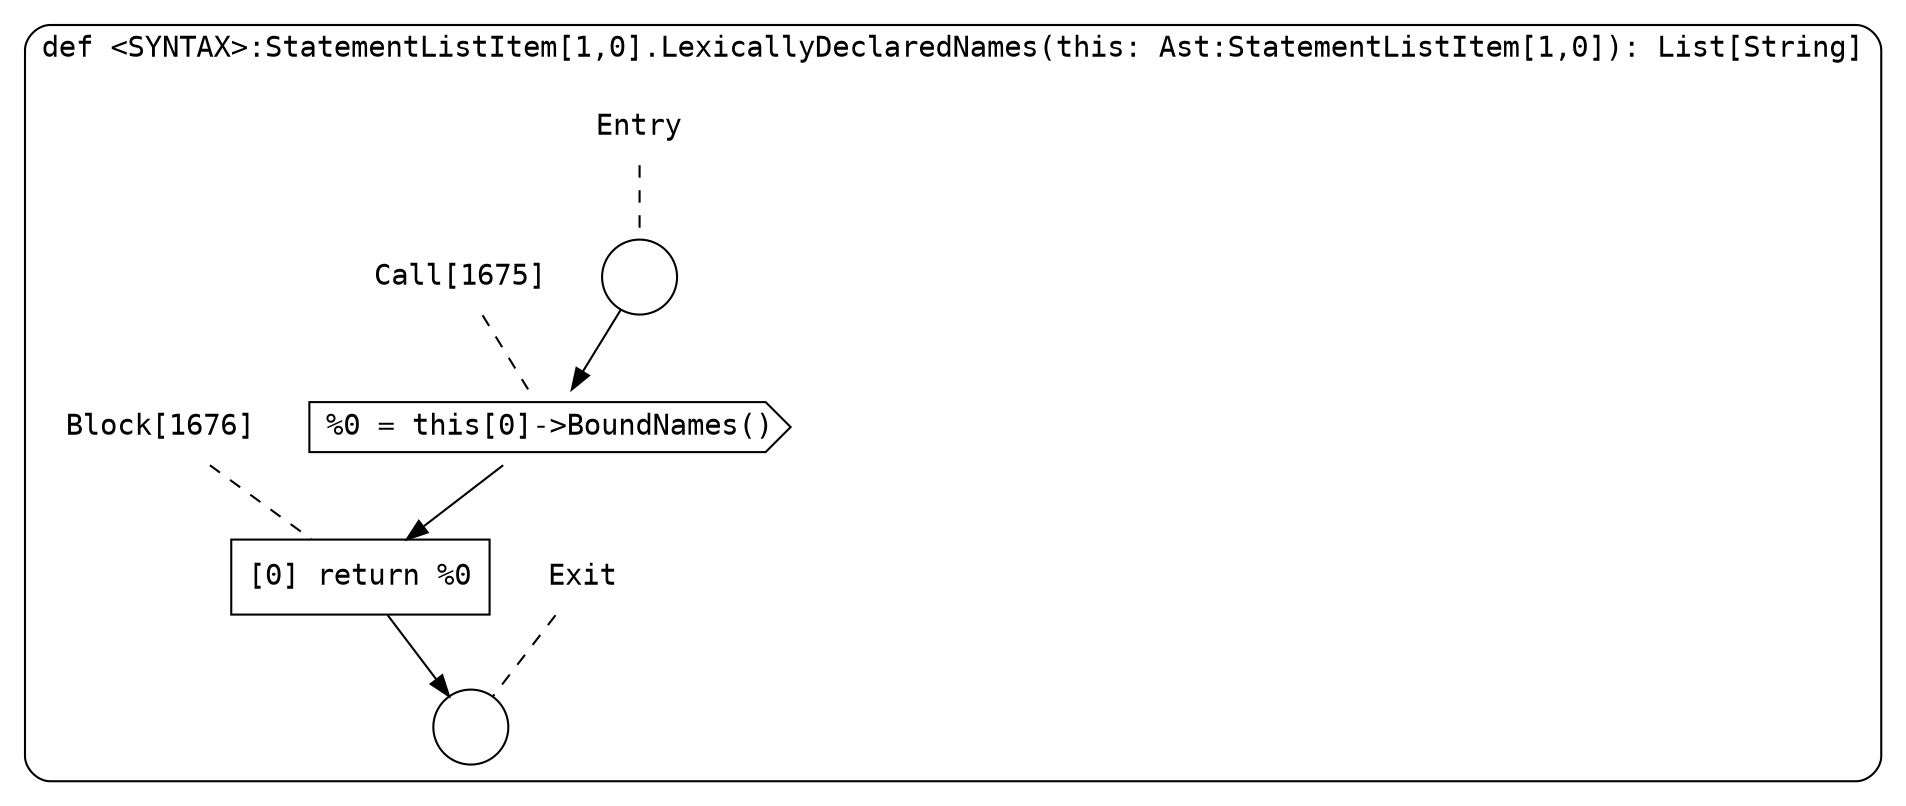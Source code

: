 digraph {
  graph [fontname = "Consolas"]
  node [fontname = "Consolas"]
  edge [fontname = "Consolas"]
  subgraph cluster259 {
    label = "def <SYNTAX>:StatementListItem[1,0].LexicallyDeclaredNames(this: Ast:StatementListItem[1,0]): List[String]"
    style = rounded
    cluster259_entry_name [shape=none, label=<<font color="black">Entry</font>>]
    cluster259_entry_name -> cluster259_entry [arrowhead=none, color="black", style=dashed]
    cluster259_entry [shape=circle label=" " color="black" fillcolor="white" style=filled]
    cluster259_entry -> node1675 [color="black"]
    cluster259_exit_name [shape=none, label=<<font color="black">Exit</font>>]
    cluster259_exit_name -> cluster259_exit [arrowhead=none, color="black", style=dashed]
    cluster259_exit [shape=circle label=" " color="black" fillcolor="white" style=filled]
    node1675_name [shape=none, label=<<font color="black">Call[1675]</font>>]
    node1675_name -> node1675 [arrowhead=none, color="black", style=dashed]
    node1675 [shape=cds, label=<<font color="black">%0 = this[0]-&gt;BoundNames()</font>> color="black" fillcolor="white", style=filled]
    node1675 -> node1676 [color="black"]
    node1676_name [shape=none, label=<<font color="black">Block[1676]</font>>]
    node1676_name -> node1676 [arrowhead=none, color="black", style=dashed]
    node1676 [shape=box, label=<<font color="black">[0] return %0<BR ALIGN="LEFT"/></font>> color="black" fillcolor="white", style=filled]
    node1676 -> cluster259_exit [color="black"]
  }
}